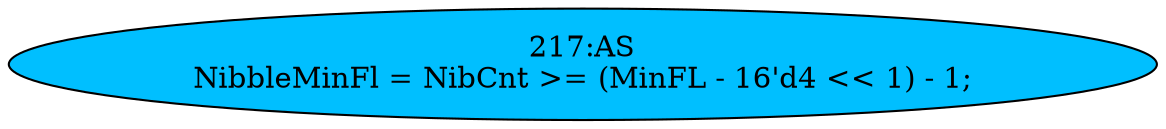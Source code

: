 strict digraph "" {
	node [label="\N"];
	"217:AS"	 [ast="<pyverilog.vparser.ast.Assign object at 0x7f469f2f13d0>",
		def_var="['NibbleMinFl']",
		fillcolor=deepskyblue,
		label="217:AS
NibbleMinFl = NibCnt >= (MinFL - 16'd4 << 1) - 1;",
		statements="[]",
		style=filled,
		typ=Assign,
		use_var="['NibCnt', 'MinFL']"];
}
